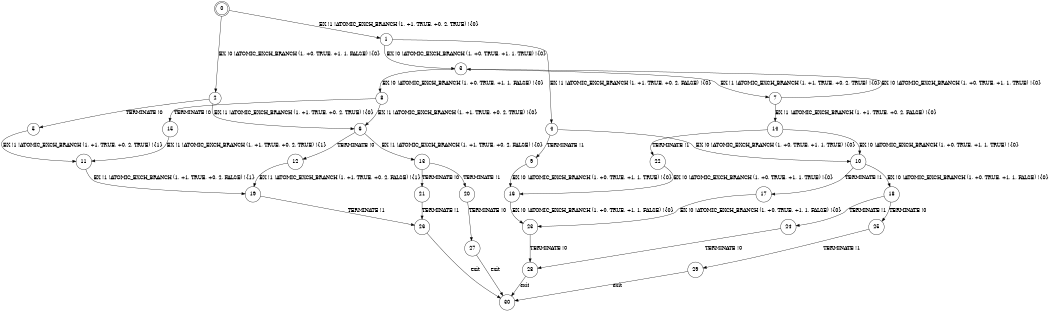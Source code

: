 digraph BCG {
size = "7, 10.5";
center = TRUE;
node [shape = circle];
0 [peripheries = 2];
0 -> 1 [label = "EX !1 !ATOMIC_EXCH_BRANCH (1, +1, TRUE, +0, 2, TRUE) !{0}"];
0 -> 2 [label = "EX !0 !ATOMIC_EXCH_BRANCH (1, +0, TRUE, +1, 1, FALSE) !{0}"];
1 -> 3 [label = "EX !0 !ATOMIC_EXCH_BRANCH (1, +0, TRUE, +1, 1, TRUE) !{0}"];
1 -> 4 [label = "EX !1 !ATOMIC_EXCH_BRANCH (1, +1, TRUE, +0, 2, FALSE) !{0}"];
2 -> 5 [label = "TERMINATE !0"];
2 -> 6 [label = "EX !1 !ATOMIC_EXCH_BRANCH (1, +1, TRUE, +0, 2, TRUE) !{0}"];
3 -> 7 [label = "EX !1 !ATOMIC_EXCH_BRANCH (1, +1, TRUE, +0, 2, TRUE) !{0}"];
3 -> 8 [label = "EX !0 !ATOMIC_EXCH_BRANCH (1, +0, TRUE, +1, 1, FALSE) !{0}"];
4 -> 9 [label = "TERMINATE !1"];
4 -> 10 [label = "EX !0 !ATOMIC_EXCH_BRANCH (1, +0, TRUE, +1, 1, TRUE) !{0}"];
5 -> 11 [label = "EX !1 !ATOMIC_EXCH_BRANCH (1, +1, TRUE, +0, 2, TRUE) !{1}"];
6 -> 12 [label = "TERMINATE !0"];
6 -> 13 [label = "EX !1 !ATOMIC_EXCH_BRANCH (1, +1, TRUE, +0, 2, FALSE) !{0}"];
7 -> 14 [label = "EX !1 !ATOMIC_EXCH_BRANCH (1, +1, TRUE, +0, 2, FALSE) !{0}"];
7 -> 3 [label = "EX !0 !ATOMIC_EXCH_BRANCH (1, +0, TRUE, +1, 1, TRUE) !{0}"];
8 -> 15 [label = "TERMINATE !0"];
8 -> 6 [label = "EX !1 !ATOMIC_EXCH_BRANCH (1, +1, TRUE, +0, 2, TRUE) !{0}"];
9 -> 16 [label = "EX !0 !ATOMIC_EXCH_BRANCH (1, +0, TRUE, +1, 1, TRUE) !{0}"];
10 -> 17 [label = "TERMINATE !1"];
10 -> 18 [label = "EX !0 !ATOMIC_EXCH_BRANCH (1, +0, TRUE, +1, 1, FALSE) !{0}"];
11 -> 19 [label = "EX !1 !ATOMIC_EXCH_BRANCH (1, +1, TRUE, +0, 2, FALSE) !{1}"];
12 -> 19 [label = "EX !1 !ATOMIC_EXCH_BRANCH (1, +1, TRUE, +0, 2, FALSE) !{1}"];
13 -> 20 [label = "TERMINATE !1"];
13 -> 21 [label = "TERMINATE !0"];
14 -> 22 [label = "TERMINATE !1"];
14 -> 10 [label = "EX !0 !ATOMIC_EXCH_BRANCH (1, +0, TRUE, +1, 1, TRUE) !{0}"];
15 -> 11 [label = "EX !1 !ATOMIC_EXCH_BRANCH (1, +1, TRUE, +0, 2, TRUE) !{1}"];
16 -> 23 [label = "EX !0 !ATOMIC_EXCH_BRANCH (1, +0, TRUE, +1, 1, FALSE) !{0}"];
17 -> 23 [label = "EX !0 !ATOMIC_EXCH_BRANCH (1, +0, TRUE, +1, 1, FALSE) !{0}"];
18 -> 24 [label = "TERMINATE !1"];
18 -> 25 [label = "TERMINATE !0"];
19 -> 26 [label = "TERMINATE !1"];
20 -> 27 [label = "TERMINATE !0"];
21 -> 26 [label = "TERMINATE !1"];
22 -> 16 [label = "EX !0 !ATOMIC_EXCH_BRANCH (1, +0, TRUE, +1, 1, TRUE) !{0}"];
23 -> 28 [label = "TERMINATE !0"];
24 -> 28 [label = "TERMINATE !0"];
25 -> 29 [label = "TERMINATE !1"];
26 -> 30 [label = "exit"];
27 -> 30 [label = "exit"];
28 -> 30 [label = "exit"];
29 -> 30 [label = "exit"];
}
